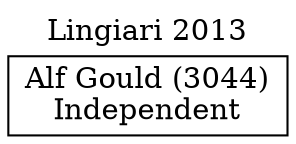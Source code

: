 // House preference flow
digraph "Alf Gould (3044)_Lingiari_2013" {
	graph [label="Lingiari 2013" labelloc=t mclimit=10]
	node [shape=box]
	"Alf Gould (3044)" [label="Alf Gould (3044)
Independent"]
}
